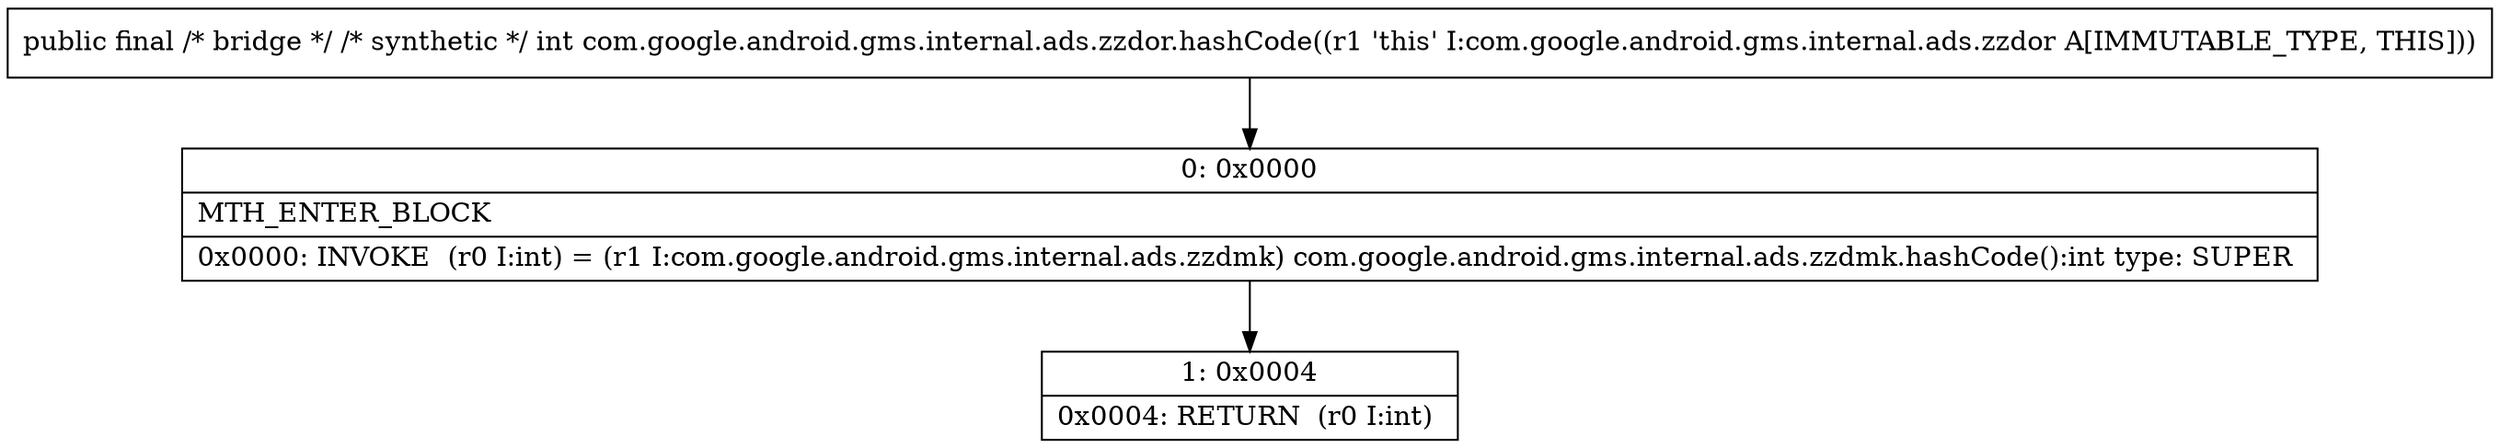 digraph "CFG forcom.google.android.gms.internal.ads.zzdor.hashCode()I" {
Node_0 [shape=record,label="{0\:\ 0x0000|MTH_ENTER_BLOCK\l|0x0000: INVOKE  (r0 I:int) = (r1 I:com.google.android.gms.internal.ads.zzdmk) com.google.android.gms.internal.ads.zzdmk.hashCode():int type: SUPER \l}"];
Node_1 [shape=record,label="{1\:\ 0x0004|0x0004: RETURN  (r0 I:int) \l}"];
MethodNode[shape=record,label="{public final \/* bridge *\/ \/* synthetic *\/ int com.google.android.gms.internal.ads.zzdor.hashCode((r1 'this' I:com.google.android.gms.internal.ads.zzdor A[IMMUTABLE_TYPE, THIS])) }"];
MethodNode -> Node_0;
Node_0 -> Node_1;
}

